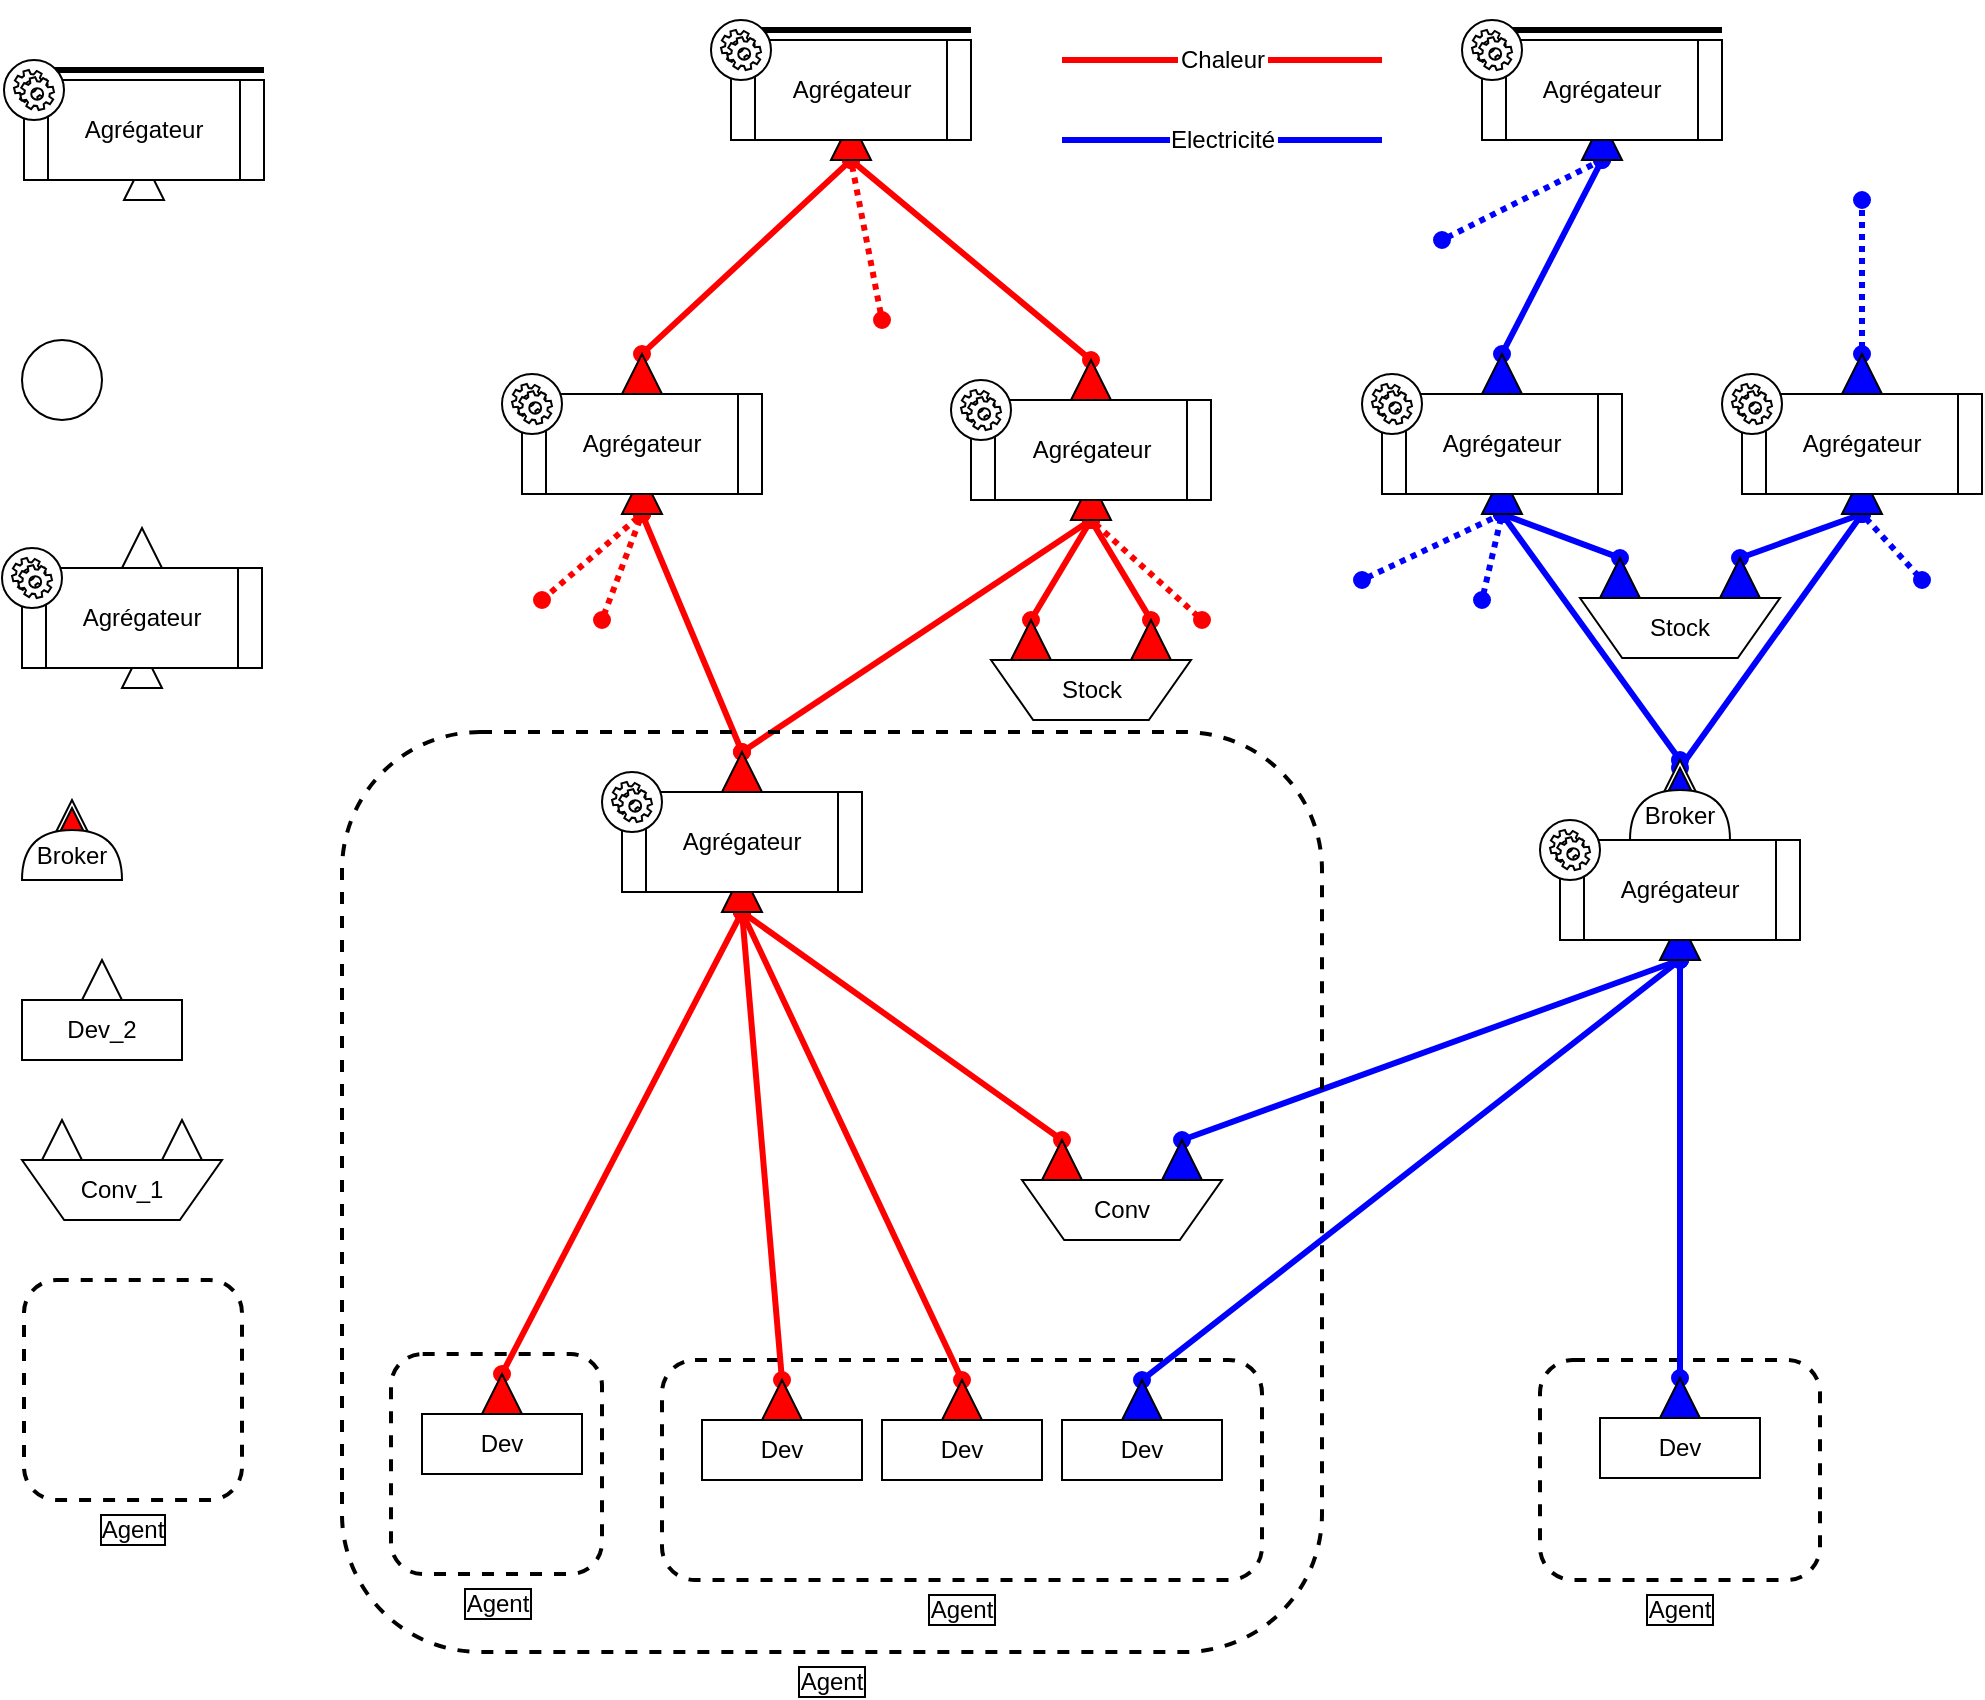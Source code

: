 <mxfile version="13.0.1" type="google"><diagram id="4w_kW3Nwwk5M0tlK25lc" name="Page-1"><mxGraphModel dx="2223" dy="691" grid="1" gridSize="10" guides="1" tooltips="1" connect="1" arrows="1" fold="1" page="1" pageScale="1" pageWidth="1169" pageHeight="827" math="0" shadow="0"><root><mxCell id="0"/><mxCell id="1" parent="0"/><mxCell id="a-KFWM8xrPH_dncWZeag-100" value="Agent" style="rounded=1;whiteSpace=wrap;html=1;strokeColor=#000000;fillColor=none;perimeterSpacing=0;strokeWidth=2;dashed=1;labelPosition=center;verticalLabelPosition=bottom;align=center;verticalAlign=top;labelBorderColor=#000000;spacing=2;labelBackgroundColor=#ffffff;" parent="1" vertex="1"><mxGeometry x="280" y="720" width="300" height="110" as="geometry"/></mxCell><mxCell id="a-KFWM8xrPH_dncWZeag-108" value="Agent" style="rounded=1;whiteSpace=wrap;html=1;strokeColor=#000000;fillColor=none;perimeterSpacing=0;strokeWidth=2;dashed=1;labelPosition=center;verticalLabelPosition=bottom;align=center;verticalAlign=top;labelBorderColor=#000000;spacing=2;labelBackgroundColor=#ffffff;" parent="1" vertex="1"><mxGeometry x="719" y="720" width="140" height="110" as="geometry"/></mxCell><mxCell id="a-KFWM8xrPH_dncWZeag-29" value="" style="group" parent="1" vertex="1" connectable="0"><mxGeometry x="-40" y="520" width="80" height="50" as="geometry"/></mxCell><mxCell id="a-KFWM8xrPH_dncWZeag-4" value="Dev_2" style="rounded=0;whiteSpace=wrap;html=1;" parent="a-KFWM8xrPH_dncWZeag-29" vertex="1"><mxGeometry y="20" width="80" height="30" as="geometry"/></mxCell><mxCell id="a-KFWM8xrPH_dncWZeag-10" value="" style="triangle;whiteSpace=wrap;html=1;direction=north;" parent="a-KFWM8xrPH_dncWZeag-29" vertex="1"><mxGeometry x="30" width="20" height="20" as="geometry"/></mxCell><mxCell id="a-KFWM8xrPH_dncWZeag-32" value="" style="group" parent="1" vertex="1" connectable="0"><mxGeometry x="-40" y="600" width="100" height="50" as="geometry"/></mxCell><mxCell id="a-KFWM8xrPH_dncWZeag-15" value="Conv_1" style="shape=trapezoid;perimeter=trapezoidPerimeter;whiteSpace=wrap;html=1;size=0.211;flipV=1;" parent="a-KFWM8xrPH_dncWZeag-32" vertex="1"><mxGeometry y="20" width="100" height="30" as="geometry"/></mxCell><mxCell id="a-KFWM8xrPH_dncWZeag-20" value="" style="triangle;whiteSpace=wrap;html=1;direction=north;" parent="a-KFWM8xrPH_dncWZeag-32" vertex="1"><mxGeometry x="10" width="20" height="20" as="geometry"/></mxCell><mxCell id="a-KFWM8xrPH_dncWZeag-21" value="" style="triangle;whiteSpace=wrap;html=1;direction=north;" parent="a-KFWM8xrPH_dncWZeag-32" vertex="1"><mxGeometry x="70" width="20" height="20" as="geometry"/></mxCell><mxCell id="a-KFWM8xrPH_dncWZeag-53" value="" style="group" parent="1" vertex="1" connectable="0"><mxGeometry x="-40" y="210" width="40" height="40" as="geometry"/></mxCell><mxCell id="a-KFWM8xrPH_dncWZeag-49" value="" style="ellipse;whiteSpace=wrap;html=1;aspect=fixed;" parent="a-KFWM8xrPH_dncWZeag-53" vertex="1"><mxGeometry width="40" height="40" as="geometry"/></mxCell><mxCell id="a-KFWM8xrPH_dncWZeag-50" value="" style="shape=image;html=1;verticalAlign=top;verticalLabelPosition=bottom;labelBackgroundColor=#ffffff;imageAspect=0;aspect=fixed;image=https://cdn2.iconfinder.com/data/icons/essential-web-4/50/content-form-contract-article-paper-128.png" parent="a-KFWM8xrPH_dncWZeag-53" vertex="1"><mxGeometry x="7" y="7" width="26" height="26" as="geometry"/></mxCell><mxCell id="a-KFWM8xrPH_dncWZeag-57" value="" style="group" parent="1" vertex="1" connectable="0"><mxGeometry x="-40" y="304" width="120" height="80" as="geometry"/></mxCell><mxCell id="a-KFWM8xrPH_dncWZeag-41" value="" style="group" parent="a-KFWM8xrPH_dncWZeag-57" vertex="1" connectable="0"><mxGeometry width="120" height="80" as="geometry"/></mxCell><mxCell id="a-KFWM8xrPH_dncWZeag-24" value="" style="triangle;whiteSpace=wrap;html=1;direction=north;" parent="a-KFWM8xrPH_dncWZeag-41" vertex="1"><mxGeometry x="50" y="60" width="20" height="20" as="geometry"/></mxCell><mxCell id="a-KFWM8xrPH_dncWZeag-22" value="Agrégateur" style="shape=process;whiteSpace=wrap;html=1;backgroundOutline=1;" parent="a-KFWM8xrPH_dncWZeag-41" vertex="1"><mxGeometry y="20" width="120" height="50" as="geometry"/></mxCell><mxCell id="a-KFWM8xrPH_dncWZeag-23" value="" style="triangle;whiteSpace=wrap;html=1;direction=north;" parent="a-KFWM8xrPH_dncWZeag-41" vertex="1"><mxGeometry x="50" width="20" height="20" as="geometry"/></mxCell><mxCell id="a-KFWM8xrPH_dncWZeag-54" value="" style="ellipse;whiteSpace=wrap;html=1;aspect=fixed;" parent="a-KFWM8xrPH_dncWZeag-41" vertex="1"><mxGeometry x="-10" y="10" width="30" height="30" as="geometry"/></mxCell><mxCell id="a-KFWM8xrPH_dncWZeag-56" value="" style="shape=mxgraph.bpmn.service_task;html=1;outlineConnect=0;" parent="a-KFWM8xrPH_dncWZeag-41" vertex="1"><mxGeometry x="-5" y="15" width="20" height="20" as="geometry"/></mxCell><mxCell id="a-KFWM8xrPH_dncWZeag-85" style="edgeStyle=none;rounded=0;orthogonalLoop=1;jettySize=auto;html=1;exitX=1;exitY=0.5;exitDx=0;exitDy=0;entryX=0;entryY=0.5;entryDx=0;entryDy=0;endArrow=oval;endFill=1;strokeWidth=3;startArrow=oval;startFill=1;fillColor=#e51400;strokeColor=#FF0000;" parent="1" source="a-KFWM8xrPH_dncWZeag-60" target="a-KFWM8xrPH_dncWZeag-72" edge="1"><mxGeometry relative="1" as="geometry"/></mxCell><mxCell id="a-KFWM8xrPH_dncWZeag-86" style="edgeStyle=none;rounded=1;orthogonalLoop=1;jettySize=auto;html=1;exitX=1;exitY=0.5;exitDx=0;exitDy=0;entryX=0;entryY=0.5;entryDx=0;entryDy=0;endArrow=oval;endFill=1;strokeWidth=3;startArrow=oval;startFill=1;fillColor=#e51400;strokeColor=#FF0000;" parent="1" source="a-KFWM8xrPH_dncWZeag-63" target="a-KFWM8xrPH_dncWZeag-72" edge="1"><mxGeometry relative="1" as="geometry"><mxPoint x="350" y="520" as="targetPoint"/></mxGeometry></mxCell><mxCell id="a-KFWM8xrPH_dncWZeag-97" style="edgeStyle=none;rounded=0;orthogonalLoop=1;jettySize=auto;html=1;exitX=1;exitY=0.5;exitDx=0;exitDy=0;endArrow=oval;endFill=1;strokeWidth=3;startArrow=oval;startFill=1;fillColor=#d5e8d4;strokeColor=#0000FF;entryX=0;entryY=0.5;entryDx=0;entryDy=0;" parent="1" source="a-KFWM8xrPH_dncWZeag-66" target="a-KFWM8xrPH_dncWZeag-79" edge="1"><mxGeometry relative="1" as="geometry"><mxPoint x="820" y="510" as="targetPoint"/></mxGeometry></mxCell><mxCell id="a-KFWM8xrPH_dncWZeag-103" value="" style="shape=image;html=1;verticalAlign=top;verticalLabelPosition=bottom;labelBackgroundColor=#ffffff;imageAspect=0;aspect=fixed;image=https://cdn2.iconfinder.com/data/icons/business-and-education-1/512/133_Solar_Panel_Energy_technology_smart_city_technology_smart-128.png;dashed=1;strokeColor=#000000;strokeWidth=2;fillColor=#0000FF;" parent="1" vertex="1"><mxGeometry x="770" y="780" width="38" height="38" as="geometry"/></mxCell><mxCell id="a-KFWM8xrPH_dncWZeag-111" style="edgeStyle=none;rounded=1;orthogonalLoop=1;jettySize=auto;html=1;exitX=1;exitY=0.5;exitDx=0;exitDy=0;startArrow=oval;startFill=1;endArrow=oval;endFill=1;strokeColor=#0000FF;strokeWidth=3;entryX=0;entryY=0.5;entryDx=0;entryDy=0;" parent="1" source="a-KFWM8xrPH_dncWZeag-7" edge="1" target="a-KFWM8xrPH_dncWZeag-79"><mxGeometry relative="1" as="geometry"><mxPoint x="700" y="520" as="targetPoint"/></mxGeometry></mxCell><mxCell id="a-KFWM8xrPH_dncWZeag-113" value="" style="shape=image;html=1;verticalAlign=top;verticalLabelPosition=bottom;labelBackgroundColor=#ffffff;imageAspect=0;aspect=fixed;image=https://cdn2.iconfinder.com/data/icons/home-appliances-furnitures/100/bathtub-128.png;dashed=1;strokeColor=#000000;strokeWidth=2;fillColor=#0000FF;" parent="1" vertex="1"><mxGeometry x="314.5" y="779" width="51" height="51" as="geometry"/></mxCell><mxCell id="a-KFWM8xrPH_dncWZeag-114" value="" style="shape=image;html=1;verticalAlign=top;verticalLabelPosition=bottom;labelBackgroundColor=#ffffff;imageAspect=0;aspect=fixed;image=https://cdn3.iconfinder.com/data/icons/outline-amenities-icon-set/64/Heating-128.png;dashed=1;strokeColor=#000000;strokeWidth=2;fillColor=#0000FF;" parent="1" vertex="1"><mxGeometry x="410" y="784.5" width="40" height="40" as="geometry"/></mxCell><mxCell id="a-KFWM8xrPH_dncWZeag-115" value="" style="shape=image;html=1;verticalAlign=top;verticalLabelPosition=bottom;labelBackgroundColor=#ffffff;imageAspect=0;aspect=fixed;image=https://cdn2.iconfinder.com/data/icons/electricity-line-1/64/a_9-128.png;dashed=1;strokeColor=#000000;strokeWidth=2;fillColor=#0000FF;" parent="1" vertex="1"><mxGeometry x="495" y="779" width="50" height="50" as="geometry"/></mxCell><mxCell id="a-KFWM8xrPH_dncWZeag-120" style="edgeStyle=none;rounded=1;orthogonalLoop=1;jettySize=auto;html=1;exitX=1;exitY=0.5;exitDx=0;exitDy=0;startArrow=oval;startFill=1;endArrow=oval;endFill=1;strokeColor=#0000FF;strokeWidth=3;entryX=0;entryY=0.5;entryDx=0;entryDy=0;" parent="1" source="a-KFWM8xrPH_dncWZeag-119" edge="1" target="a-KFWM8xrPH_dncWZeag-79"><mxGeometry relative="1" as="geometry"><mxPoint x="700" y="520" as="targetPoint"/></mxGeometry></mxCell><mxCell id="a-KFWM8xrPH_dncWZeag-121" style="edgeStyle=none;rounded=1;orthogonalLoop=1;jettySize=auto;html=1;exitX=1;exitY=0.5;exitDx=0;exitDy=0;startArrow=oval;startFill=1;endArrow=oval;endFill=1;strokeColor=#FF0000;strokeWidth=3;entryX=0;entryY=0.5;entryDx=0;entryDy=0;" parent="1" source="a-KFWM8xrPH_dncWZeag-118" target="a-KFWM8xrPH_dncWZeag-72" edge="1"><mxGeometry relative="1" as="geometry"><mxPoint x="320" y="520" as="targetPoint"/></mxGeometry></mxCell><mxCell id="a-KFWM8xrPH_dncWZeag-170" style="edgeStyle=none;rounded=1;orthogonalLoop=1;jettySize=auto;html=1;entryX=0;entryY=0.5;entryDx=0;entryDy=0;startArrow=oval;startFill=1;endArrow=oval;endFill=1;strokeColor=#FF0000;strokeWidth=3;exitX=1;exitY=0.5;exitDx=0;exitDy=0;" parent="1" source="FkX_nwn6ARs6yYRidaZN-47" target="a-KFWM8xrPH_dncWZeag-124" edge="1"><mxGeometry relative="1" as="geometry"><mxPoint x="320" y="420" as="sourcePoint"/></mxGeometry></mxCell><mxCell id="a-KFWM8xrPH_dncWZeag-174" style="edgeStyle=none;rounded=1;orthogonalLoop=1;jettySize=auto;html=1;exitX=1;exitY=0.5;exitDx=0;exitDy=0;entryX=0;entryY=0.5;entryDx=0;entryDy=0;startArrow=oval;startFill=1;endArrow=oval;endFill=1;strokeColor=#FF0000;strokeWidth=3;" parent="1" source="a-KFWM8xrPH_dncWZeag-126" target="a-KFWM8xrPH_dncWZeag-131" edge="1"><mxGeometry relative="1" as="geometry"/></mxCell><mxCell id="a-KFWM8xrPH_dncWZeag-175" style="rounded=1;orthogonalLoop=1;jettySize=auto;html=1;exitX=0;exitY=0.5;exitDx=0;exitDy=0;startArrow=oval;startFill=1;endArrow=oval;endFill=1;strokeColor=#FF0000;strokeWidth=3;dashed=1;dashPattern=1 1;" parent="1" source="a-KFWM8xrPH_dncWZeag-124" edge="1"><mxGeometry relative="1" as="geometry"><mxPoint x="250" y="350" as="targetPoint"/></mxGeometry></mxCell><mxCell id="a-KFWM8xrPH_dncWZeag-176" style="rounded=1;orthogonalLoop=1;jettySize=auto;html=1;startArrow=oval;startFill=1;endArrow=oval;endFill=1;strokeColor=#FF0000;strokeWidth=3;dashed=1;dashPattern=1 1;exitX=0;exitY=0.5;exitDx=0;exitDy=0;" parent="1" source="a-KFWM8xrPH_dncWZeag-124" edge="1"><mxGeometry relative="1" as="geometry"><mxPoint x="220" y="340" as="targetPoint"/><mxPoint x="350" y="300" as="sourcePoint"/></mxGeometry></mxCell><mxCell id="a-KFWM8xrPH_dncWZeag-177" style="rounded=1;orthogonalLoop=1;jettySize=auto;html=1;exitX=0;exitY=0.5;exitDx=0;exitDy=0;startArrow=oval;startFill=1;endArrow=oval;endFill=1;strokeColor=#FF0000;strokeWidth=3;entryX=1;entryY=0.5;entryDx=0;entryDy=0;" parent="1" source="a-KFWM8xrPH_dncWZeag-142" target="a-KFWM8xrPH_dncWZeag-233" edge="1"><mxGeometry relative="1" as="geometry"><mxPoint x="470" y="360" as="targetPoint"/><mxPoint x="460" y="337" as="sourcePoint"/></mxGeometry></mxCell><mxCell id="a-KFWM8xrPH_dncWZeag-178" style="rounded=1;orthogonalLoop=1;jettySize=auto;html=1;startArrow=oval;startFill=1;endArrow=oval;endFill=1;strokeColor=#FF0000;strokeWidth=3;dashed=1;dashPattern=1 1;exitX=0;exitY=0.5;exitDx=0;exitDy=0;" parent="1" source="a-KFWM8xrPH_dncWZeag-142" edge="1"><mxGeometry relative="1" as="geometry"><mxPoint x="550" y="350" as="targetPoint"/><mxPoint x="505" y="330" as="sourcePoint"/></mxGeometry></mxCell><mxCell id="a-KFWM8xrPH_dncWZeag-179" style="rounded=1;orthogonalLoop=1;jettySize=auto;html=1;exitX=0;exitY=0.5;exitDx=0;exitDy=0;startArrow=oval;startFill=1;endArrow=oval;endFill=1;strokeColor=#FF0000;strokeWidth=3;entryX=1;entryY=0.5;entryDx=0;entryDy=0;" parent="1" source="a-KFWM8xrPH_dncWZeag-142" target="a-KFWM8xrPH_dncWZeag-234" edge="1"><mxGeometry relative="1" as="geometry"><mxPoint x="510" y="400" as="targetPoint"/><mxPoint x="494.5" y="370" as="sourcePoint"/></mxGeometry></mxCell><mxCell id="a-KFWM8xrPH_dncWZeag-180" style="rounded=1;orthogonalLoop=1;jettySize=auto;html=1;startArrow=oval;startFill=1;endArrow=oval;endFill=1;strokeColor=#FF0000;strokeWidth=3;exitX=0;exitY=0.5;exitDx=0;exitDy=0;entryX=1;entryY=0.5;entryDx=0;entryDy=0;" parent="1" source="a-KFWM8xrPH_dncWZeag-72" edge="1" target="FkX_nwn6ARs6yYRidaZN-41"><mxGeometry relative="1" as="geometry"><mxPoint x="280" y="580" as="targetPoint"/><mxPoint x="320" y="520" as="sourcePoint"/><Array as="points"/></mxGeometry></mxCell><mxCell id="a-KFWM8xrPH_dncWZeag-181" style="edgeStyle=none;rounded=1;orthogonalLoop=1;jettySize=auto;html=1;exitX=1;exitY=0.5;exitDx=0;exitDy=0;entryX=0;entryY=0.5;entryDx=0;entryDy=0;startArrow=oval;startFill=1;endArrow=oval;endFill=1;strokeColor=#FF0000;strokeWidth=3;" parent="1" source="a-KFWM8xrPH_dncWZeag-144" target="a-KFWM8xrPH_dncWZeag-131" edge="1"><mxGeometry relative="1" as="geometry"/></mxCell><mxCell id="a-KFWM8xrPH_dncWZeag-182" style="rounded=1;orthogonalLoop=1;jettySize=auto;html=1;exitX=0;exitY=0.5;exitDx=0;exitDy=0;startArrow=oval;startFill=1;endArrow=oval;endFill=1;strokeColor=#FF0000;strokeWidth=3;dashed=1;dashPattern=1 1;" parent="1" source="a-KFWM8xrPH_dncWZeag-131" edge="1"><mxGeometry relative="1" as="geometry"><mxPoint x="390" y="200" as="targetPoint"/><mxPoint x="380" y="140" as="sourcePoint"/></mxGeometry></mxCell><mxCell id="a-KFWM8xrPH_dncWZeag-183" style="edgeStyle=none;rounded=1;orthogonalLoop=1;jettySize=auto;html=1;exitX=1;exitY=0.5;exitDx=0;exitDy=0;entryX=0;entryY=0.5;entryDx=0;entryDy=0;startArrow=oval;startFill=1;endArrow=oval;endFill=1;strokeColor=#0000FF;strokeWidth=3;" parent="1" source="FkX_nwn6ARs6yYRidaZN-17" target="a-KFWM8xrPH_dncWZeag-149" edge="1"><mxGeometry relative="1" as="geometry"/></mxCell><mxCell id="a-KFWM8xrPH_dncWZeag-184" style="edgeStyle=none;rounded=1;orthogonalLoop=1;jettySize=auto;html=1;entryX=0;entryY=0.5;entryDx=0;entryDy=0;startArrow=oval;startFill=1;endArrow=oval;endFill=1;strokeColor=#0000FF;strokeWidth=3;dashed=1;dashPattern=1 1;" parent="1" target="a-KFWM8xrPH_dncWZeag-149" edge="1"><mxGeometry relative="1" as="geometry"><mxPoint x="630" y="330" as="sourcePoint"/><mxPoint x="810" y="390" as="targetPoint"/></mxGeometry></mxCell><mxCell id="a-KFWM8xrPH_dncWZeag-185" style="edgeStyle=none;rounded=1;orthogonalLoop=1;jettySize=auto;html=1;exitX=1;exitY=0.5;exitDx=0;exitDy=0;entryX=0;entryY=0.5;entryDx=0;entryDy=0;startArrow=oval;startFill=1;endArrow=oval;endFill=1;strokeColor=#0000FF;strokeWidth=3;" parent="1" source="a-KFWM8xrPH_dncWZeag-151" target="a-KFWM8xrPH_dncWZeag-157" edge="1"><mxGeometry relative="1" as="geometry"/></mxCell><mxCell id="a-KFWM8xrPH_dncWZeag-186" style="edgeStyle=none;rounded=1;orthogonalLoop=1;jettySize=auto;html=1;entryX=0;entryY=0.5;entryDx=0;entryDy=0;startArrow=oval;startFill=1;endArrow=oval;endFill=1;strokeColor=#0000FF;strokeWidth=3;dashed=1;dashPattern=1 1;" parent="1" target="a-KFWM8xrPH_dncWZeag-149" edge="1"><mxGeometry relative="1" as="geometry"><mxPoint x="690" y="340" as="sourcePoint"/><mxPoint x="830" y="370" as="targetPoint"/></mxGeometry></mxCell><mxCell id="a-KFWM8xrPH_dncWZeag-187" style="edgeStyle=none;rounded=1;orthogonalLoop=1;jettySize=auto;html=1;entryX=0;entryY=0.5;entryDx=0;entryDy=0;startArrow=oval;startFill=1;endArrow=oval;endFill=1;strokeColor=#0000FF;strokeWidth=3;dashed=1;dashPattern=1 1;" parent="1" target="a-KFWM8xrPH_dncWZeag-157" edge="1"><mxGeometry relative="1" as="geometry"><mxPoint x="670" y="160" as="sourcePoint"/><mxPoint x="850" y="160" as="targetPoint"/></mxGeometry></mxCell><mxCell id="a-KFWM8xrPH_dncWZeag-161" value="" style="group" parent="1" vertex="1" connectable="0"><mxGeometry x="-39" y="60" width="120" height="80" as="geometry"/></mxCell><mxCell id="a-KFWM8xrPH_dncWZeag-162" value="" style="endArrow=none;html=1;strokeColor=#000000;strokeWidth=3;" parent="a-KFWM8xrPH_dncWZeag-161" edge="1"><mxGeometry width="50" height="50" relative="1" as="geometry"><mxPoint y="15" as="sourcePoint"/><mxPoint x="120" y="15" as="targetPoint"/></mxGeometry></mxCell><mxCell id="a-KFWM8xrPH_dncWZeag-163" value="" style="triangle;whiteSpace=wrap;html=1;direction=north;fillColor=#FFFFFF;strokeColor=#000000;" parent="a-KFWM8xrPH_dncWZeag-161" vertex="1"><mxGeometry x="50" y="60" width="20" height="20" as="geometry"/></mxCell><mxCell id="a-KFWM8xrPH_dncWZeag-164" value="Agrégateur" style="shape=process;whiteSpace=wrap;html=1;backgroundOutline=1;" parent="a-KFWM8xrPH_dncWZeag-161" vertex="1"><mxGeometry y="20" width="120" height="50" as="geometry"/></mxCell><mxCell id="a-KFWM8xrPH_dncWZeag-165" value="" style="ellipse;whiteSpace=wrap;html=1;aspect=fixed;" parent="a-KFWM8xrPH_dncWZeag-161" vertex="1"><mxGeometry x="-10" y="10" width="30" height="30" as="geometry"/></mxCell><mxCell id="a-KFWM8xrPH_dncWZeag-166" value="" style="shape=mxgraph.bpmn.service_task;html=1;outlineConnect=0;" parent="a-KFWM8xrPH_dncWZeag-161" vertex="1"><mxGeometry x="-5" y="15" width="20" height="20" as="geometry"/></mxCell><mxCell id="a-KFWM8xrPH_dncWZeag-203" value="Chaleur" style="endArrow=none;html=1;labelBackgroundColor=#ffffff;strokeColor=#FF0000;strokeWidth=3;fontColor=#000000;align=center;spacingLeft=0;labelBorderColor=#FFFFFF;fontSize=12;" parent="1" edge="1"><mxGeometry width="50" height="50" relative="1" as="geometry"><mxPoint x="480" y="70" as="sourcePoint"/><mxPoint x="640" y="70" as="targetPoint"/></mxGeometry></mxCell><mxCell id="a-KFWM8xrPH_dncWZeag-205" value="Electricité" style="endArrow=none;html=1;labelBackgroundColor=#ffffff;strokeColor=#0000FF;strokeWidth=3;fontColor=#000000;align=center;spacingLeft=0;labelBorderColor=#FFFFFF;fontSize=12;" parent="1" edge="1"><mxGeometry width="50" height="50" relative="1" as="geometry"><mxPoint x="480" y="110" as="sourcePoint"/><mxPoint x="640" y="110" as="targetPoint"/><Array as="points"/></mxGeometry></mxCell><mxCell id="a-KFWM8xrPH_dncWZeag-235" style="rounded=1;orthogonalLoop=1;jettySize=auto;html=1;exitX=0;exitY=0.5;exitDx=0;exitDy=0;startArrow=oval;startFill=1;endArrow=oval;endFill=1;strokeColor=#FF0000;strokeWidth=3;entryX=1;entryY=0.5;entryDx=0;entryDy=0;" parent="1" source="a-KFWM8xrPH_dncWZeag-142" target="FkX_nwn6ARs6yYRidaZN-47" edge="1"><mxGeometry relative="1" as="geometry"><mxPoint x="320" y="420" as="targetPoint"/><mxPoint x="504.5" y="310" as="sourcePoint"/></mxGeometry></mxCell><mxCell id="FkX_nwn6ARs6yYRidaZN-7" value="" style="group" vertex="1" connectable="0" parent="1"><mxGeometry x="-40" y="440" width="50" height="40" as="geometry"/></mxCell><mxCell id="FkX_nwn6ARs6yYRidaZN-6" value="" style="triangle;whiteSpace=wrap;html=1;direction=north;" vertex="1" parent="FkX_nwn6ARs6yYRidaZN-7"><mxGeometry x="15" width="20" height="20" as="geometry"/></mxCell><mxCell id="FkX_nwn6ARs6yYRidaZN-3" value="" style="triangle;whiteSpace=wrap;html=1;direction=north;fillColor=#FF0000;" vertex="1" parent="FkX_nwn6ARs6yYRidaZN-7"><mxGeometry x="15" y="4" width="20" height="20" as="geometry"/></mxCell><mxCell id="FkX_nwn6ARs6yYRidaZN-4" value="Broker" style="shape=or;whiteSpace=wrap;html=1;labelBackgroundColor=#ffffff;strokeColor=#000000;strokeWidth=1;fillColor=#FFFFFF;fontSize=12;fontColor=#000000;direction=north;" vertex="1" parent="FkX_nwn6ARs6yYRidaZN-7"><mxGeometry y="15" width="50" height="25" as="geometry"/></mxCell><mxCell id="FkX_nwn6ARs6yYRidaZN-27" style="edgeStyle=none;rounded=1;orthogonalLoop=1;jettySize=auto;html=1;exitX=1;exitY=0.5;exitDx=0;exitDy=0;entryX=0;entryY=0.5;entryDx=0;entryDy=0;startArrow=oval;startFill=1;endArrow=oval;endFill=1;strokeColor=#0000FF;strokeWidth=3;" edge="1" parent="1" source="FkX_nwn6ARs6yYRidaZN-18" target="FkX_nwn6ARs6yYRidaZN-22"><mxGeometry relative="1" as="geometry"><mxPoint x="820" y="446" as="sourcePoint"/><mxPoint x="800" y="325" as="targetPoint"/></mxGeometry></mxCell><mxCell id="FkX_nwn6ARs6yYRidaZN-32" style="edgeStyle=none;rounded=1;orthogonalLoop=1;jettySize=auto;html=1;exitX=1;exitY=0.5;exitDx=0;exitDy=0;entryX=0;entryY=0.5;entryDx=0;entryDy=0;startArrow=oval;startFill=1;endArrow=oval;endFill=1;strokeColor=#0000FF;strokeWidth=3;" edge="1" parent="1" source="FkX_nwn6ARs6yYRidaZN-30" target="a-KFWM8xrPH_dncWZeag-149"><mxGeometry relative="1" as="geometry"><mxPoint x="799" y="430" as="sourcePoint"/><mxPoint x="710" y="307" as="targetPoint"/></mxGeometry></mxCell><mxCell id="FkX_nwn6ARs6yYRidaZN-35" style="edgeStyle=none;rounded=1;orthogonalLoop=1;jettySize=auto;html=1;startArrow=oval;startFill=1;endArrow=oval;endFill=1;strokeColor=#0000FF;strokeWidth=3;entryX=0;entryY=0.5;entryDx=0;entryDy=0;exitX=1;exitY=0.5;exitDx=0;exitDy=0;" edge="1" parent="1" source="FkX_nwn6ARs6yYRidaZN-31" target="FkX_nwn6ARs6yYRidaZN-22"><mxGeometry relative="1" as="geometry"><mxPoint x="890" y="460" as="sourcePoint"/><mxPoint x="880" y="350" as="targetPoint"/></mxGeometry></mxCell><mxCell id="FkX_nwn6ARs6yYRidaZN-36" style="edgeStyle=none;rounded=1;orthogonalLoop=1;jettySize=auto;html=1;startArrow=oval;startFill=1;endArrow=oval;endFill=1;strokeColor=#0000FF;strokeWidth=3;dashed=1;dashPattern=1 1;exitX=0;exitY=0.5;exitDx=0;exitDy=0;" edge="1" parent="1" source="FkX_nwn6ARs6yYRidaZN-22"><mxGeometry relative="1" as="geometry"><mxPoint x="680" y="170" as="sourcePoint"/><mxPoint x="910" y="330" as="targetPoint"/></mxGeometry></mxCell><mxCell id="FkX_nwn6ARs6yYRidaZN-37" style="edgeStyle=none;rounded=1;orthogonalLoop=1;jettySize=auto;html=1;startArrow=oval;startFill=1;endArrow=oval;endFill=1;strokeColor=#0000FF;strokeWidth=3;dashed=1;dashPattern=1 1;exitX=1;exitY=0.5;exitDx=0;exitDy=0;" edge="1" parent="1" source="FkX_nwn6ARs6yYRidaZN-24"><mxGeometry relative="1" as="geometry"><mxPoint x="890" y="307" as="sourcePoint"/><mxPoint x="880" y="140" as="targetPoint"/></mxGeometry></mxCell><mxCell id="FkX_nwn6ARs6yYRidaZN-44" value="" style="group" vertex="1" connectable="0" parent="1"><mxGeometry x="144.5" y="717" width="105.5" height="110" as="geometry"/></mxCell><mxCell id="FkX_nwn6ARs6yYRidaZN-42" value="Agent" style="rounded=1;whiteSpace=wrap;html=1;strokeColor=#000000;fillColor=none;perimeterSpacing=0;strokeWidth=2;dashed=1;labelPosition=center;verticalLabelPosition=bottom;align=center;verticalAlign=top;labelBorderColor=#000000;spacing=2;labelBackgroundColor=#ffffff;" vertex="1" parent="FkX_nwn6ARs6yYRidaZN-44"><mxGeometry width="105.5" height="110" as="geometry"/></mxCell><mxCell id="FkX_nwn6ARs6yYRidaZN-38" value="" style="shape=image;html=1;verticalAlign=top;verticalLabelPosition=bottom;labelBackgroundColor=#ffffff;imageAspect=0;aspect=fixed;image=https://cdn4.iconfinder.com/data/icons/winter-1-2/512/Winter-36-128.png;fillColor=#0000FF;" vertex="1" parent="FkX_nwn6ARs6yYRidaZN-44"><mxGeometry x="35.5" y="61" width="40" height="40" as="geometry"/></mxCell><mxCell id="FkX_nwn6ARs6yYRidaZN-39" value="" style="group" vertex="1" connectable="0" parent="FkX_nwn6ARs6yYRidaZN-44"><mxGeometry x="15.5" y="10" width="80" height="50" as="geometry"/></mxCell><mxCell id="FkX_nwn6ARs6yYRidaZN-40" value="Dev" style="rounded=0;whiteSpace=wrap;html=1;" vertex="1" parent="FkX_nwn6ARs6yYRidaZN-39"><mxGeometry y="20" width="80" height="30" as="geometry"/></mxCell><mxCell id="FkX_nwn6ARs6yYRidaZN-41" value="" style="triangle;whiteSpace=wrap;html=1;direction=north;fillColor=#FF0000;strokeColor=#000000;" vertex="1" parent="FkX_nwn6ARs6yYRidaZN-39"><mxGeometry x="30" width="20" height="20" as="geometry"/></mxCell><mxCell id="a-KFWM8xrPH_dncWZeag-28" value="" style="group" parent="1" vertex="1" connectable="0"><mxGeometry x="749" y="729" width="80" height="50" as="geometry"/></mxCell><mxCell id="a-KFWM8xrPH_dncWZeag-2" value="Dev" style="rounded=0;whiteSpace=wrap;html=1;" parent="a-KFWM8xrPH_dncWZeag-28" vertex="1"><mxGeometry y="20" width="80" height="30" as="geometry"/></mxCell><mxCell id="a-KFWM8xrPH_dncWZeag-7" value="" style="triangle;whiteSpace=wrap;html=1;direction=north;fillColor=#0000FF;" parent="a-KFWM8xrPH_dncWZeag-28" vertex="1"><mxGeometry x="30" width="20" height="20" as="geometry"/></mxCell><mxCell id="a-KFWM8xrPH_dncWZeag-58" value="" style="group" parent="1" vertex="1" connectable="0"><mxGeometry x="300" y="730" width="80" height="50" as="geometry"/></mxCell><mxCell id="a-KFWM8xrPH_dncWZeag-59" value="Dev" style="rounded=0;whiteSpace=wrap;html=1;" parent="a-KFWM8xrPH_dncWZeag-58" vertex="1"><mxGeometry y="20" width="80" height="30" as="geometry"/></mxCell><mxCell id="a-KFWM8xrPH_dncWZeag-60" value="" style="triangle;whiteSpace=wrap;html=1;direction=north;fillColor=#FF0000;strokeColor=#000000;" parent="a-KFWM8xrPH_dncWZeag-58" vertex="1"><mxGeometry x="30" width="20" height="20" as="geometry"/></mxCell><mxCell id="a-KFWM8xrPH_dncWZeag-61" value="" style="group" parent="1" vertex="1" connectable="0"><mxGeometry x="390" y="730" width="80" height="50" as="geometry"/></mxCell><mxCell id="a-KFWM8xrPH_dncWZeag-62" value="Dev" style="rounded=0;whiteSpace=wrap;html=1;" parent="a-KFWM8xrPH_dncWZeag-61" vertex="1"><mxGeometry y="20" width="80" height="30" as="geometry"/></mxCell><mxCell id="a-KFWM8xrPH_dncWZeag-63" value="" style="triangle;whiteSpace=wrap;html=1;direction=north;fillColor=#FF0000;strokeColor=#000000;" parent="a-KFWM8xrPH_dncWZeag-61" vertex="1"><mxGeometry x="30" width="20" height="20" as="geometry"/></mxCell><mxCell id="a-KFWM8xrPH_dncWZeag-64" value="" style="group" parent="1" vertex="1" connectable="0"><mxGeometry x="480" y="730" width="80" height="50" as="geometry"/></mxCell><mxCell id="a-KFWM8xrPH_dncWZeag-65" value="Dev" style="rounded=0;whiteSpace=wrap;html=1;" parent="a-KFWM8xrPH_dncWZeag-64" vertex="1"><mxGeometry y="20" width="80" height="30" as="geometry"/></mxCell><mxCell id="a-KFWM8xrPH_dncWZeag-66" value="" style="triangle;whiteSpace=wrap;html=1;direction=north;fillColor=#0000FF;strokeColor=#000000;" parent="a-KFWM8xrPH_dncWZeag-64" vertex="1"><mxGeometry x="30" width="20" height="20" as="geometry"/></mxCell><mxCell id="a-KFWM8xrPH_dncWZeag-116" value="" style="group" parent="1" vertex="1" connectable="0"><mxGeometry x="460" y="610" width="100" height="50" as="geometry"/></mxCell><mxCell id="a-KFWM8xrPH_dncWZeag-117" value="Conv" style="shape=trapezoid;perimeter=trapezoidPerimeter;whiteSpace=wrap;html=1;size=0.211;flipV=1;" parent="a-KFWM8xrPH_dncWZeag-116" vertex="1"><mxGeometry y="20" width="100" height="30" as="geometry"/></mxCell><mxCell id="a-KFWM8xrPH_dncWZeag-118" value="" style="triangle;whiteSpace=wrap;html=1;direction=north;fillColor=#FF0000;" parent="a-KFWM8xrPH_dncWZeag-116" vertex="1"><mxGeometry x="10" width="20" height="20" as="geometry"/></mxCell><mxCell id="a-KFWM8xrPH_dncWZeag-119" value="" style="triangle;whiteSpace=wrap;html=1;direction=north;fillColor=#0000FF;" parent="a-KFWM8xrPH_dncWZeag-116" vertex="1"><mxGeometry x="70" width="20" height="20" as="geometry"/></mxCell><mxCell id="a-KFWM8xrPH_dncWZeag-122" value="" style="group" parent="1" vertex="1" connectable="0"><mxGeometry x="210" y="217" width="120" height="80" as="geometry"/></mxCell><mxCell id="a-KFWM8xrPH_dncWZeag-123" value="" style="group" parent="a-KFWM8xrPH_dncWZeag-122" vertex="1" connectable="0"><mxGeometry width="120" height="80" as="geometry"/></mxCell><mxCell id="a-KFWM8xrPH_dncWZeag-124" value="" style="triangle;whiteSpace=wrap;html=1;direction=north;fillColor=#FF0000;strokeColor=#000000;" parent="a-KFWM8xrPH_dncWZeag-123" vertex="1"><mxGeometry x="50" y="60" width="20" height="20" as="geometry"/></mxCell><mxCell id="a-KFWM8xrPH_dncWZeag-125" value="Agrégateur" style="shape=process;whiteSpace=wrap;html=1;backgroundOutline=1;" parent="a-KFWM8xrPH_dncWZeag-123" vertex="1"><mxGeometry y="20" width="120" height="50" as="geometry"/></mxCell><mxCell id="a-KFWM8xrPH_dncWZeag-126" value="" style="triangle;whiteSpace=wrap;html=1;direction=north;fillColor=#FF0000;strokeColor=#000000;fontColor=#ffffff;" parent="a-KFWM8xrPH_dncWZeag-123" vertex="1"><mxGeometry x="50" width="20" height="20" as="geometry"/></mxCell><mxCell id="a-KFWM8xrPH_dncWZeag-127" value="" style="ellipse;whiteSpace=wrap;html=1;aspect=fixed;" parent="a-KFWM8xrPH_dncWZeag-123" vertex="1"><mxGeometry x="-10" y="10" width="30" height="30" as="geometry"/></mxCell><mxCell id="a-KFWM8xrPH_dncWZeag-128" value="" style="shape=mxgraph.bpmn.service_task;html=1;outlineConnect=0;" parent="a-KFWM8xrPH_dncWZeag-123" vertex="1"><mxGeometry x="-5" y="15" width="20" height="20" as="geometry"/></mxCell><mxCell id="a-KFWM8xrPH_dncWZeag-139" value="" style="group" parent="1" vertex="1" connectable="0"><mxGeometry x="314.5" y="40" width="120" height="80" as="geometry"/></mxCell><mxCell id="a-KFWM8xrPH_dncWZeag-129" value="" style="group" parent="a-KFWM8xrPH_dncWZeag-139" vertex="1" connectable="0"><mxGeometry width="120" height="80" as="geometry"/></mxCell><mxCell id="a-KFWM8xrPH_dncWZeag-138" value="" style="endArrow=none;html=1;strokeColor=#000000;strokeWidth=3;" parent="a-KFWM8xrPH_dncWZeag-129" edge="1"><mxGeometry width="50" height="50" relative="1" as="geometry"><mxPoint y="15" as="sourcePoint"/><mxPoint x="120" y="15" as="targetPoint"/></mxGeometry></mxCell><mxCell id="a-KFWM8xrPH_dncWZeag-131" value="" style="triangle;whiteSpace=wrap;html=1;direction=north;fillColor=#FF0000;strokeColor=#000000;" parent="a-KFWM8xrPH_dncWZeag-129" vertex="1"><mxGeometry x="50" y="60" width="20" height="20" as="geometry"/></mxCell><mxCell id="a-KFWM8xrPH_dncWZeag-132" value="Agrégateur" style="shape=process;whiteSpace=wrap;html=1;backgroundOutline=1;" parent="a-KFWM8xrPH_dncWZeag-129" vertex="1"><mxGeometry y="20" width="120" height="50" as="geometry"/></mxCell><mxCell id="a-KFWM8xrPH_dncWZeag-134" value="" style="ellipse;whiteSpace=wrap;html=1;aspect=fixed;" parent="a-KFWM8xrPH_dncWZeag-129" vertex="1"><mxGeometry x="-10" y="10" width="30" height="30" as="geometry"/></mxCell><mxCell id="a-KFWM8xrPH_dncWZeag-135" value="" style="shape=mxgraph.bpmn.service_task;html=1;outlineConnect=0;" parent="a-KFWM8xrPH_dncWZeag-129" vertex="1"><mxGeometry x="-5" y="15" width="20" height="20" as="geometry"/></mxCell><mxCell id="a-KFWM8xrPH_dncWZeag-140" value="" style="group" parent="1" vertex="1" connectable="0"><mxGeometry x="434.5" y="220" width="120" height="80" as="geometry"/></mxCell><mxCell id="a-KFWM8xrPH_dncWZeag-141" value="" style="group" parent="a-KFWM8xrPH_dncWZeag-140" vertex="1" connectable="0"><mxGeometry width="120" height="80" as="geometry"/></mxCell><mxCell id="a-KFWM8xrPH_dncWZeag-142" value="" style="triangle;whiteSpace=wrap;html=1;direction=north;fillColor=#FF0000;strokeColor=#000000;" parent="a-KFWM8xrPH_dncWZeag-141" vertex="1"><mxGeometry x="50" y="60" width="20" height="20" as="geometry"/></mxCell><mxCell id="a-KFWM8xrPH_dncWZeag-143" value="Agrégateur" style="shape=process;whiteSpace=wrap;html=1;backgroundOutline=1;" parent="a-KFWM8xrPH_dncWZeag-141" vertex="1"><mxGeometry y="20" width="120" height="50" as="geometry"/></mxCell><mxCell id="a-KFWM8xrPH_dncWZeag-144" value="" style="triangle;whiteSpace=wrap;html=1;direction=north;fillColor=#FF0000;strokeColor=#000000;fontColor=#ffffff;" parent="a-KFWM8xrPH_dncWZeag-141" vertex="1"><mxGeometry x="50" width="20" height="20" as="geometry"/></mxCell><mxCell id="a-KFWM8xrPH_dncWZeag-145" value="" style="ellipse;whiteSpace=wrap;html=1;aspect=fixed;" parent="a-KFWM8xrPH_dncWZeag-141" vertex="1"><mxGeometry x="-10" y="10" width="30" height="30" as="geometry"/></mxCell><mxCell id="a-KFWM8xrPH_dncWZeag-146" value="" style="shape=mxgraph.bpmn.service_task;html=1;outlineConnect=0;" parent="a-KFWM8xrPH_dncWZeag-141" vertex="1"><mxGeometry x="-5" y="15" width="20" height="20" as="geometry"/></mxCell><mxCell id="a-KFWM8xrPH_dncWZeag-147" value="" style="group" parent="1" vertex="1" connectable="0"><mxGeometry x="640" y="217" width="120" height="80" as="geometry"/></mxCell><mxCell id="a-KFWM8xrPH_dncWZeag-148" value="" style="group" parent="a-KFWM8xrPH_dncWZeag-147" vertex="1" connectable="0"><mxGeometry width="120" height="80" as="geometry"/></mxCell><mxCell id="a-KFWM8xrPH_dncWZeag-149" value="" style="triangle;whiteSpace=wrap;html=1;direction=north;fillColor=#0000FF;strokeColor=#000000;" parent="a-KFWM8xrPH_dncWZeag-148" vertex="1"><mxGeometry x="50" y="60" width="20" height="20" as="geometry"/></mxCell><mxCell id="a-KFWM8xrPH_dncWZeag-150" value="Agrégateur" style="shape=process;whiteSpace=wrap;html=1;backgroundOutline=1;" parent="a-KFWM8xrPH_dncWZeag-148" vertex="1"><mxGeometry y="20" width="120" height="50" as="geometry"/></mxCell><mxCell id="a-KFWM8xrPH_dncWZeag-151" value="" style="triangle;whiteSpace=wrap;html=1;direction=north;fillColor=#0000FF;strokeColor=#000000;" parent="a-KFWM8xrPH_dncWZeag-148" vertex="1"><mxGeometry x="50" width="20" height="20" as="geometry"/></mxCell><mxCell id="a-KFWM8xrPH_dncWZeag-152" value="" style="ellipse;whiteSpace=wrap;html=1;aspect=fixed;" parent="a-KFWM8xrPH_dncWZeag-148" vertex="1"><mxGeometry x="-10" y="10" width="30" height="30" as="geometry"/></mxCell><mxCell id="a-KFWM8xrPH_dncWZeag-153" value="" style="shape=mxgraph.bpmn.service_task;html=1;outlineConnect=0;" parent="a-KFWM8xrPH_dncWZeag-148" vertex="1"><mxGeometry x="-5" y="15" width="20" height="20" as="geometry"/></mxCell><mxCell id="a-KFWM8xrPH_dncWZeag-155" value="" style="group" parent="1" vertex="1" connectable="0"><mxGeometry x="690" y="40" width="120" height="80" as="geometry"/></mxCell><mxCell id="a-KFWM8xrPH_dncWZeag-156" value="" style="endArrow=none;html=1;strokeColor=#000000;strokeWidth=3;" parent="a-KFWM8xrPH_dncWZeag-155" edge="1"><mxGeometry width="50" height="50" relative="1" as="geometry"><mxPoint y="15" as="sourcePoint"/><mxPoint x="120" y="15" as="targetPoint"/></mxGeometry></mxCell><mxCell id="a-KFWM8xrPH_dncWZeag-157" value="" style="triangle;whiteSpace=wrap;html=1;direction=north;fillColor=#0000FF;strokeColor=#000000;" parent="a-KFWM8xrPH_dncWZeag-155" vertex="1"><mxGeometry x="50" y="60" width="20" height="20" as="geometry"/></mxCell><mxCell id="a-KFWM8xrPH_dncWZeag-158" value="Agrégateur" style="shape=process;whiteSpace=wrap;html=1;backgroundOutline=1;" parent="a-KFWM8xrPH_dncWZeag-155" vertex="1"><mxGeometry y="20" width="120" height="50" as="geometry"/></mxCell><mxCell id="a-KFWM8xrPH_dncWZeag-159" value="" style="ellipse;whiteSpace=wrap;html=1;aspect=fixed;" parent="a-KFWM8xrPH_dncWZeag-155" vertex="1"><mxGeometry x="-10" y="10" width="30" height="30" as="geometry"/></mxCell><mxCell id="a-KFWM8xrPH_dncWZeag-160" value="" style="shape=mxgraph.bpmn.service_task;html=1;outlineConnect=0;" parent="a-KFWM8xrPH_dncWZeag-155" vertex="1"><mxGeometry x="-5" y="15" width="20" height="20" as="geometry"/></mxCell><mxCell id="a-KFWM8xrPH_dncWZeag-231" value="" style="group" parent="1" vertex="1" connectable="0"><mxGeometry x="444.5" y="350" width="100" height="50" as="geometry"/></mxCell><mxCell id="a-KFWM8xrPH_dncWZeag-232" value="Stock" style="shape=trapezoid;perimeter=trapezoidPerimeter;whiteSpace=wrap;html=1;size=0.211;flipV=1;" parent="a-KFWM8xrPH_dncWZeag-231" vertex="1"><mxGeometry y="20" width="100" height="30" as="geometry"/></mxCell><mxCell id="a-KFWM8xrPH_dncWZeag-233" value="" style="triangle;whiteSpace=wrap;html=1;direction=north;fillColor=#FF0000;" parent="a-KFWM8xrPH_dncWZeag-231" vertex="1"><mxGeometry x="10" width="20" height="20" as="geometry"/></mxCell><mxCell id="a-KFWM8xrPH_dncWZeag-234" value="" style="triangle;whiteSpace=wrap;html=1;direction=north;fillColor=#FF0000;" parent="a-KFWM8xrPH_dncWZeag-231" vertex="1"><mxGeometry x="70" width="20" height="20" as="geometry"/></mxCell><mxCell id="FkX_nwn6ARs6yYRidaZN-20" value="" style="group" vertex="1" connectable="0" parent="1"><mxGeometry x="820" y="217" width="120" height="80" as="geometry"/></mxCell><mxCell id="FkX_nwn6ARs6yYRidaZN-21" value="" style="group" vertex="1" connectable="0" parent="FkX_nwn6ARs6yYRidaZN-20"><mxGeometry width="120" height="80" as="geometry"/></mxCell><mxCell id="FkX_nwn6ARs6yYRidaZN-22" value="" style="triangle;whiteSpace=wrap;html=1;direction=north;fillColor=#0000FF;strokeColor=#000000;" vertex="1" parent="FkX_nwn6ARs6yYRidaZN-21"><mxGeometry x="50" y="60" width="20" height="20" as="geometry"/></mxCell><mxCell id="FkX_nwn6ARs6yYRidaZN-23" value="Agrégateur" style="shape=process;whiteSpace=wrap;html=1;backgroundOutline=1;" vertex="1" parent="FkX_nwn6ARs6yYRidaZN-21"><mxGeometry y="20" width="120" height="50" as="geometry"/></mxCell><mxCell id="FkX_nwn6ARs6yYRidaZN-24" value="" style="triangle;whiteSpace=wrap;html=1;direction=north;fillColor=#0000FF;strokeColor=#000000;" vertex="1" parent="FkX_nwn6ARs6yYRidaZN-21"><mxGeometry x="50" width="20" height="20" as="geometry"/></mxCell><mxCell id="FkX_nwn6ARs6yYRidaZN-25" value="" style="ellipse;whiteSpace=wrap;html=1;aspect=fixed;" vertex="1" parent="FkX_nwn6ARs6yYRidaZN-21"><mxGeometry x="-10" y="10" width="30" height="30" as="geometry"/></mxCell><mxCell id="FkX_nwn6ARs6yYRidaZN-26" value="" style="shape=mxgraph.bpmn.service_task;html=1;outlineConnect=0;" vertex="1" parent="FkX_nwn6ARs6yYRidaZN-21"><mxGeometry x="-5" y="15" width="20" height="20" as="geometry"/></mxCell><mxCell id="FkX_nwn6ARs6yYRidaZN-28" value="" style="group" vertex="1" connectable="0" parent="1"><mxGeometry x="739" y="319" width="100" height="50" as="geometry"/></mxCell><mxCell id="FkX_nwn6ARs6yYRidaZN-29" value="Stock" style="shape=trapezoid;perimeter=trapezoidPerimeter;whiteSpace=wrap;html=1;size=0.211;flipV=1;" vertex="1" parent="FkX_nwn6ARs6yYRidaZN-28"><mxGeometry y="20" width="100" height="30" as="geometry"/></mxCell><mxCell id="FkX_nwn6ARs6yYRidaZN-30" value="" style="triangle;whiteSpace=wrap;html=1;direction=north;fillColor=#0000FF;" vertex="1" parent="FkX_nwn6ARs6yYRidaZN-28"><mxGeometry x="10" width="20" height="20" as="geometry"/></mxCell><mxCell id="FkX_nwn6ARs6yYRidaZN-31" value="" style="triangle;whiteSpace=wrap;html=1;direction=north;fillColor=#0000FF;" vertex="1" parent="FkX_nwn6ARs6yYRidaZN-28"><mxGeometry x="70" width="20" height="20" as="geometry"/></mxCell><mxCell id="a-KFWM8xrPH_dncWZeag-77" value="" style="group" parent="1" vertex="1" connectable="0"><mxGeometry x="729" y="440" width="120" height="80" as="geometry"/></mxCell><mxCell id="a-KFWM8xrPH_dncWZeag-78" value="" style="group" parent="a-KFWM8xrPH_dncWZeag-77" vertex="1" connectable="0"><mxGeometry width="120" height="80" as="geometry"/></mxCell><mxCell id="a-KFWM8xrPH_dncWZeag-79" value="" style="triangle;whiteSpace=wrap;html=1;direction=north;fillColor=#0000FF;strokeColor=#000000;" parent="a-KFWM8xrPH_dncWZeag-78" vertex="1"><mxGeometry x="50" y="60" width="20" height="20" as="geometry"/></mxCell><mxCell id="a-KFWM8xrPH_dncWZeag-80" value="Agrégateur" style="shape=process;whiteSpace=wrap;html=1;backgroundOutline=1;" parent="a-KFWM8xrPH_dncWZeag-78" vertex="1"><mxGeometry y="20" width="120" height="50" as="geometry"/></mxCell><mxCell id="a-KFWM8xrPH_dncWZeag-81" value="" style="triangle;whiteSpace=wrap;html=1;direction=north;fillColor=#0000FF;strokeColor=#000000;" parent="a-KFWM8xrPH_dncWZeag-78" vertex="1"><mxGeometry x="50" width="20" height="20" as="geometry"/></mxCell><mxCell id="a-KFWM8xrPH_dncWZeag-82" value="" style="ellipse;whiteSpace=wrap;html=1;aspect=fixed;" parent="a-KFWM8xrPH_dncWZeag-78" vertex="1"><mxGeometry x="-10" y="10" width="30" height="30" as="geometry"/></mxCell><mxCell id="a-KFWM8xrPH_dncWZeag-83" value="" style="shape=mxgraph.bpmn.service_task;html=1;outlineConnect=0;" parent="a-KFWM8xrPH_dncWZeag-78" vertex="1"><mxGeometry x="-5" y="15" width="20" height="20" as="geometry"/></mxCell><mxCell id="FkX_nwn6ARs6yYRidaZN-16" value="" style="group" vertex="1" connectable="0" parent="a-KFWM8xrPH_dncWZeag-78"><mxGeometry x="35" y="-20" width="50" height="40" as="geometry"/></mxCell><mxCell id="FkX_nwn6ARs6yYRidaZN-17" value="" style="triangle;whiteSpace=wrap;html=1;direction=north;" vertex="1" parent="FkX_nwn6ARs6yYRidaZN-16"><mxGeometry x="15" width="20" height="20" as="geometry"/></mxCell><mxCell id="FkX_nwn6ARs6yYRidaZN-18" value="" style="triangle;whiteSpace=wrap;html=1;direction=north;fillColor=#0000FF;" vertex="1" parent="FkX_nwn6ARs6yYRidaZN-16"><mxGeometry x="15" y="4" width="20" height="20" as="geometry"/></mxCell><mxCell id="FkX_nwn6ARs6yYRidaZN-19" value="Broker" style="shape=or;whiteSpace=wrap;html=1;labelBackgroundColor=#ffffff;strokeColor=#000000;strokeWidth=1;fillColor=#FFFFFF;fontSize=12;fontColor=#000000;direction=north;" vertex="1" parent="FkX_nwn6ARs6yYRidaZN-16"><mxGeometry y="15" width="50" height="25" as="geometry"/></mxCell><mxCell id="FkX_nwn6ARs6yYRidaZN-50" value="Agent" style="rounded=1;whiteSpace=wrap;html=1;strokeColor=#000000;fillColor=none;perimeterSpacing=0;strokeWidth=2;dashed=1;labelPosition=center;verticalLabelPosition=bottom;align=center;verticalAlign=top;labelBorderColor=#000000;spacing=2;labelBackgroundColor=#ffffff;" vertex="1" parent="1"><mxGeometry x="-39" y="680" width="109" height="110" as="geometry"/></mxCell><mxCell id="a-KFWM8xrPH_dncWZeag-72" value="" style="triangle;whiteSpace=wrap;html=1;direction=north;fillColor=#FF0000;strokeColor=#000000;" parent="1" vertex="1"><mxGeometry x="310" y="476" width="20" height="20" as="geometry"/></mxCell><mxCell id="a-KFWM8xrPH_dncWZeag-73" value="Agrégateur" style="shape=process;whiteSpace=wrap;html=1;backgroundOutline=1;" parent="1" vertex="1"><mxGeometry x="260" y="436" width="120" height="50" as="geometry"/></mxCell><mxCell id="a-KFWM8xrPH_dncWZeag-75" value="" style="ellipse;whiteSpace=wrap;html=1;aspect=fixed;" parent="1" vertex="1"><mxGeometry x="250" y="426" width="30" height="30" as="geometry"/></mxCell><mxCell id="a-KFWM8xrPH_dncWZeag-76" value="" style="shape=mxgraph.bpmn.service_task;html=1;outlineConnect=0;" parent="1" vertex="1"><mxGeometry x="255" y="431" width="20" height="20" as="geometry"/></mxCell><mxCell id="FkX_nwn6ARs6yYRidaZN-47" value="" style="triangle;whiteSpace=wrap;html=1;direction=north;fillColor=#FF0000;strokeColor=#000000;" vertex="1" parent="1"><mxGeometry x="310" y="416" width="20" height="20" as="geometry"/></mxCell><mxCell id="FkX_nwn6ARs6yYRidaZN-58" value="Agent" style="rounded=1;whiteSpace=wrap;html=1;strokeColor=#000000;fillColor=none;perimeterSpacing=0;strokeWidth=2;dashed=1;labelPosition=center;verticalLabelPosition=bottom;align=center;verticalAlign=top;labelBorderColor=#000000;spacing=2;labelBackgroundColor=#ffffff;" vertex="1" parent="1"><mxGeometry x="120" y="406" width="490" height="460" as="geometry"/></mxCell></root></mxGraphModel></diagram></mxfile>